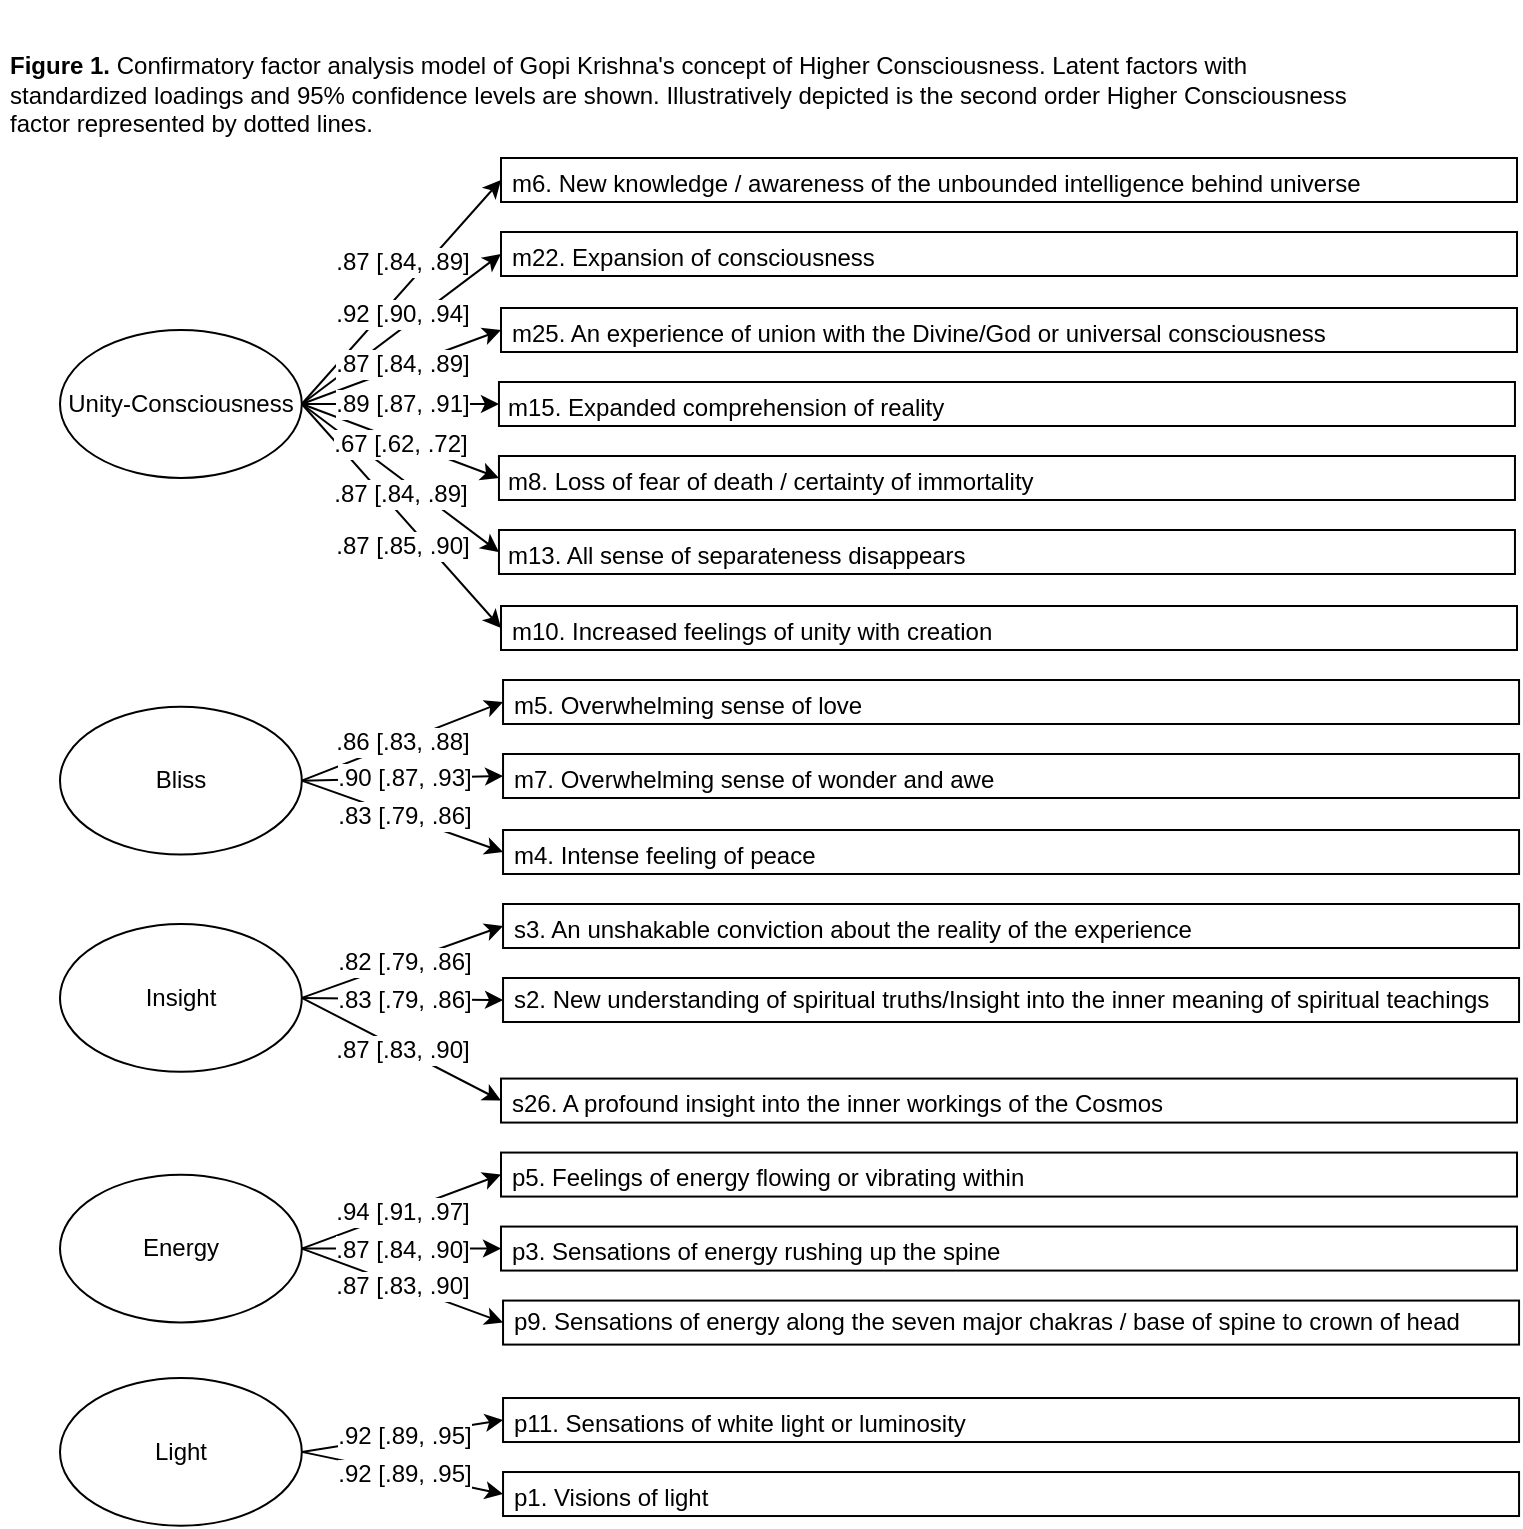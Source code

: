 <mxfile version="22.0.8" type="device">
  <diagram name="Page-1" id="IQFzwWVIoBJDt1kDczub">
    <mxGraphModel dx="1323" dy="732" grid="1" gridSize="10" guides="1" tooltips="1" connect="1" arrows="1" fold="1" page="1" pageScale="1" pageWidth="850" pageHeight="1100" math="0" shadow="0">
      <root>
        <mxCell id="0" />
        <mxCell id="1" parent="0" />
        <mxCell id="AyuZund40e7lfLbwNVDC-70" value="&lt;br&gt;&lt;p&gt;&lt;b&gt;Figure 1.&lt;/b&gt; Confirmatory factor analysis model of Gopi Krishna&#39;s concept of Higher Consciousness. Latent factors with standardized loadings and 95% confidence levels are shown. Illustratively depicted is the second order Higher Consciousness factor represented by dotted lines.&lt;br&gt;&lt;/p&gt;" style="text;html=1;strokeColor=none;fillColor=none;spacing=5;spacingTop=-20;whiteSpace=wrap;overflow=hidden;rounded=0;" parent="1" vertex="1">
          <mxGeometry x="10" y="61" width="696" height="63" as="geometry" />
        </mxCell>
        <mxCell id="AyuZund40e7lfLbwNVDC-1" value="Unity-Consciousness" style="ellipse;whiteSpace=wrap;html=1;fontSize=12;" parent="1" vertex="1">
          <mxGeometry x="40" y="216.048" width="120.898" height="73.905" as="geometry" />
        </mxCell>
        <mxCell id="AyuZund40e7lfLbwNVDC-3" value="&lt;div style=&quot;font-size: 12px;&quot;&gt;Bliss&lt;/div&gt;" style="ellipse;whiteSpace=wrap;html=1;fontSize=12;" parent="1" vertex="1">
          <mxGeometry x="40" y="404.376" width="120.898" height="73.905" as="geometry" />
        </mxCell>
        <mxCell id="AyuZund40e7lfLbwNVDC-12" value="&lt;div style=&quot;font-size: 12px;&quot;&gt;Energy&lt;/div&gt;" style="ellipse;whiteSpace=wrap;html=1;fontSize=12;" parent="1" vertex="1">
          <mxGeometry x="40" y="638.33" width="120.898" height="73.905" as="geometry" />
        </mxCell>
        <mxCell id="AyuZund40e7lfLbwNVDC-15" value="&lt;div style=&quot;font-size: 12px;&quot;&gt;Light&lt;/div&gt;" style="ellipse;whiteSpace=wrap;html=1;fontSize=12;" parent="1" vertex="1">
          <mxGeometry x="40" y="739.995" width="120.898" height="73.905" as="geometry" />
        </mxCell>
        <mxCell id="AyuZund40e7lfLbwNVDC-32" value="" style="endArrow=classic;html=1;rounded=0;entryX=0;entryY=0.5;entryDx=0;entryDy=0;exitX=1;exitY=0.5;exitDx=0;exitDy=0;fontSize=12;" parent="1" source="AyuZund40e7lfLbwNVDC-3" target="AyuZund40e7lfLbwNVDC-28" edge="1">
          <mxGeometry width="50" height="50" relative="1" as="geometry">
            <mxPoint x="144.121" y="375.946" as="sourcePoint" />
            <mxPoint x="269.633" y="339.599" as="targetPoint" />
          </mxGeometry>
        </mxCell>
        <mxCell id="AyuZund40e7lfLbwNVDC-60" value=".86 [.83, .88]" style="edgeLabel;html=1;align=center;verticalAlign=middle;resizable=0;points=[];fontSize=12;" parent="AyuZund40e7lfLbwNVDC-32" vertex="1" connectable="0">
          <mxGeometry relative="1" as="geometry">
            <mxPoint as="offset" />
          </mxGeometry>
        </mxCell>
        <mxCell id="AyuZund40e7lfLbwNVDC-33" value="" style="endArrow=classic;html=1;rounded=0;entryX=0;entryY=0.5;entryDx=0;entryDy=0;exitX=1;exitY=0.5;exitDx=0;exitDy=0;fontSize=12;" parent="1" source="AyuZund40e7lfLbwNVDC-3" target="AyuZund40e7lfLbwNVDC-29" edge="1">
          <mxGeometry width="50" height="50" relative="1" as="geometry">
            <mxPoint x="153.35" y="388.062" as="sourcePoint" />
            <mxPoint x="278.862" y="351.715" as="targetPoint" />
          </mxGeometry>
        </mxCell>
        <mxCell id="AyuZund40e7lfLbwNVDC-61" value=".90 [.87, .93]" style="edgeLabel;html=1;align=center;verticalAlign=middle;resizable=0;points=[];fontSize=12;" parent="AyuZund40e7lfLbwNVDC-33" vertex="1" connectable="0">
          <mxGeometry relative="1" as="geometry">
            <mxPoint as="offset" />
          </mxGeometry>
        </mxCell>
        <mxCell id="AyuZund40e7lfLbwNVDC-34" value="" style="endArrow=classic;html=1;rounded=0;entryX=0;entryY=0.5;entryDx=0;entryDy=0;exitX=1;exitY=0.5;exitDx=0;exitDy=0;fontSize=12;" parent="1" source="AyuZund40e7lfLbwNVDC-3" target="AyuZund40e7lfLbwNVDC-30" edge="1">
          <mxGeometry width="50" height="50" relative="1" as="geometry">
            <mxPoint x="144.121" y="484.986" as="sourcePoint" />
            <mxPoint x="269.633" y="448.639" as="targetPoint" />
          </mxGeometry>
        </mxCell>
        <mxCell id="AyuZund40e7lfLbwNVDC-62" value=".83 [.79, .86]" style="edgeLabel;html=1;align=center;verticalAlign=middle;resizable=0;points=[];fontSize=12;" parent="AyuZund40e7lfLbwNVDC-34" vertex="1" connectable="0">
          <mxGeometry relative="1" as="geometry">
            <mxPoint as="offset" />
          </mxGeometry>
        </mxCell>
        <mxCell id="AyuZund40e7lfLbwNVDC-35" value="Insight" style="ellipse;whiteSpace=wrap;html=1;fontSize=12;" parent="1" vertex="1">
          <mxGeometry x="40" y="512.996" width="120.898" height="73.905" as="geometry" />
        </mxCell>
        <mxCell id="AyuZund40e7lfLbwNVDC-39" value="" style="endArrow=classic;html=1;rounded=0;entryX=0;entryY=0.5;entryDx=0;entryDy=0;exitX=1;exitY=0.5;exitDx=0;exitDy=0;fontSize=12;" parent="1" source="AyuZund40e7lfLbwNVDC-35" target="AyuZund40e7lfLbwNVDC-36" edge="1">
          <mxGeometry width="50" height="50" relative="1" as="geometry">
            <mxPoint x="144.121" y="484.986" as="sourcePoint" />
            <mxPoint x="270.556" y="448.639" as="targetPoint" />
          </mxGeometry>
        </mxCell>
        <mxCell id="AyuZund40e7lfLbwNVDC-63" value=".82 [.79, .86]" style="edgeLabel;html=1;align=center;verticalAlign=middle;resizable=0;points=[];fontSize=12;" parent="AyuZund40e7lfLbwNVDC-39" vertex="1" connectable="0">
          <mxGeometry relative="1" as="geometry">
            <mxPoint as="offset" />
          </mxGeometry>
        </mxCell>
        <mxCell id="AyuZund40e7lfLbwNVDC-40" value="" style="endArrow=classic;html=1;rounded=0;entryX=0;entryY=0.5;entryDx=0;entryDy=0;exitX=1;exitY=0.5;exitDx=0;exitDy=0;fontSize=12;" parent="1" source="AyuZund40e7lfLbwNVDC-35" target="AyuZund40e7lfLbwNVDC-37" edge="1">
          <mxGeometry width="50" height="50" relative="1" as="geometry">
            <mxPoint x="153.35" y="497.102" as="sourcePoint" />
            <mxPoint x="279.785" y="460.755" as="targetPoint" />
          </mxGeometry>
        </mxCell>
        <mxCell id="AyuZund40e7lfLbwNVDC-64" value=".83 [.79, .86]" style="edgeLabel;html=1;align=center;verticalAlign=middle;resizable=0;points=[];fontSize=12;" parent="AyuZund40e7lfLbwNVDC-40" vertex="1" connectable="0">
          <mxGeometry relative="1" as="geometry">
            <mxPoint as="offset" />
          </mxGeometry>
        </mxCell>
        <mxCell id="AyuZund40e7lfLbwNVDC-44" value="" style="endArrow=classic;html=1;rounded=0;entryX=0;entryY=0.5;entryDx=0;entryDy=0;exitX=1;exitY=0.5;exitDx=0;exitDy=0;fontSize=12;" parent="1" source="AyuZund40e7lfLbwNVDC-12" target="AyuZund40e7lfLbwNVDC-41" edge="1">
          <mxGeometry width="50" height="50" relative="1" as="geometry">
            <mxPoint x="144.121" y="600.276" as="sourcePoint" />
            <mxPoint x="270.556" y="617.238" as="targetPoint" />
          </mxGeometry>
        </mxCell>
        <mxCell id="AyuZund40e7lfLbwNVDC-65" value=".94 [.91, .97]" style="edgeLabel;html=1;align=center;verticalAlign=middle;resizable=0;points=[];fontSize=12;" parent="AyuZund40e7lfLbwNVDC-44" vertex="1" connectable="0">
          <mxGeometry relative="1" as="geometry">
            <mxPoint as="offset" />
          </mxGeometry>
        </mxCell>
        <mxCell id="AyuZund40e7lfLbwNVDC-45" value="" style="endArrow=classic;html=1;rounded=0;entryX=0;entryY=0.5;entryDx=0;entryDy=0;exitX=1;exitY=0.5;exitDx=0;exitDy=0;fontSize=12;" parent="1" source="AyuZund40e7lfLbwNVDC-12" target="AyuZund40e7lfLbwNVDC-42" edge="1">
          <mxGeometry width="50" height="50" relative="1" as="geometry">
            <mxPoint x="153.35" y="612.391" as="sourcePoint" />
            <mxPoint x="279.785" y="629.353" as="targetPoint" />
          </mxGeometry>
        </mxCell>
        <mxCell id="AyuZund40e7lfLbwNVDC-66" value=".87 [.84, .90]" style="edgeLabel;html=1;align=center;verticalAlign=middle;resizable=0;points=[];fontSize=12;" parent="AyuZund40e7lfLbwNVDC-45" vertex="1" connectable="0">
          <mxGeometry relative="1" as="geometry">
            <mxPoint as="offset" />
          </mxGeometry>
        </mxCell>
        <mxCell id="AyuZund40e7lfLbwNVDC-46" value="" style="endArrow=classic;html=1;rounded=0;entryX=0;entryY=0.5;entryDx=0;entryDy=0;exitX=1;exitY=0.5;exitDx=0;exitDy=0;fontSize=12;" parent="1" source="AyuZund40e7lfLbwNVDC-12" target="AyuZund40e7lfLbwNVDC-43" edge="1">
          <mxGeometry width="50" height="50" relative="1" as="geometry">
            <mxPoint x="162.579" y="624.507" as="sourcePoint" />
            <mxPoint x="289.014" y="641.469" as="targetPoint" />
          </mxGeometry>
        </mxCell>
        <mxCell id="AyuZund40e7lfLbwNVDC-67" value=".87 [.83, .90]" style="edgeLabel;html=1;align=center;verticalAlign=middle;resizable=0;points=[];fontSize=12;" parent="AyuZund40e7lfLbwNVDC-46" vertex="1" connectable="0">
          <mxGeometry relative="1" as="geometry">
            <mxPoint as="offset" />
          </mxGeometry>
        </mxCell>
        <mxCell id="AyuZund40e7lfLbwNVDC-49" value="" style="endArrow=classic;html=1;rounded=0;entryX=0;entryY=0.5;entryDx=0;entryDy=0;exitX=1;exitY=0.5;exitDx=0;exitDy=0;fontSize=12;" parent="1" source="AyuZund40e7lfLbwNVDC-15" target="AyuZund40e7lfLbwNVDC-47" edge="1">
          <mxGeometry width="50" height="50" relative="1" as="geometry">
            <mxPoint x="144.121" y="688.719" as="sourcePoint" />
            <mxPoint x="269.633" y="723.855" as="targetPoint" />
          </mxGeometry>
        </mxCell>
        <mxCell id="AyuZund40e7lfLbwNVDC-68" value=".92 [.89, .95]" style="edgeLabel;html=1;align=center;verticalAlign=middle;resizable=0;points=[];fontSize=12;" parent="AyuZund40e7lfLbwNVDC-49" vertex="1" connectable="0">
          <mxGeometry relative="1" as="geometry">
            <mxPoint as="offset" />
          </mxGeometry>
        </mxCell>
        <mxCell id="AyuZund40e7lfLbwNVDC-50" value="" style="endArrow=classic;html=1;rounded=0;entryX=0;entryY=0.5;entryDx=0;entryDy=0;exitX=1;exitY=0.5;exitDx=0;exitDy=0;fontSize=12;" parent="1" source="AyuZund40e7lfLbwNVDC-15" target="AyuZund40e7lfLbwNVDC-48" edge="1">
          <mxGeometry width="50" height="50" relative="1" as="geometry">
            <mxPoint x="153.35" y="700.835" as="sourcePoint" />
            <mxPoint x="278.862" y="735.97" as="targetPoint" />
          </mxGeometry>
        </mxCell>
        <mxCell id="AyuZund40e7lfLbwNVDC-69" value=".92 [.89, .95]" style="edgeLabel;html=1;align=center;verticalAlign=middle;resizable=0;points=[];fontSize=12;" parent="AyuZund40e7lfLbwNVDC-50" vertex="1" connectable="0">
          <mxGeometry relative="1" as="geometry">
            <mxPoint as="offset" />
          </mxGeometry>
        </mxCell>
        <mxCell id="AyuZund40e7lfLbwNVDC-7" value="" style="endArrow=classic;html=1;rounded=0;exitX=1;exitY=0.5;exitDx=0;exitDy=0;entryX=0;entryY=0.5;entryDx=0;entryDy=0;fontSize=12;" parent="1" source="AyuZund40e7lfLbwNVDC-1" target="AyuZund40e7lfLbwNVDC-4" edge="1">
          <mxGeometry width="50" height="50" relative="1" as="geometry">
            <mxPoint x="252.099" y="423.197" as="sourcePoint" />
            <mxPoint x="298.243" y="362.619" as="targetPoint" />
          </mxGeometry>
        </mxCell>
        <mxCell id="AyuZund40e7lfLbwNVDC-52" value=".87 [.84, .89]" style="edgeLabel;html=1;align=center;verticalAlign=middle;resizable=0;points=[];spacingBottom=30;fontSize=12;" parent="AyuZund40e7lfLbwNVDC-7" vertex="1" connectable="0">
          <mxGeometry relative="1" as="geometry">
            <mxPoint as="offset" />
          </mxGeometry>
        </mxCell>
        <mxCell id="AyuZund40e7lfLbwNVDC-27" value="" style="endArrow=classic;html=1;rounded=0;entryX=0;entryY=0.5;entryDx=0;entryDy=0;exitX=1;exitY=0.5;exitDx=0;exitDy=0;fontSize=12;" parent="1" source="AyuZund40e7lfLbwNVDC-1" target="AyuZund40e7lfLbwNVDC-22" edge="1">
          <mxGeometry width="50" height="50" relative="1" as="geometry">
            <mxPoint x="144.121" y="362.619" as="sourcePoint" />
            <mxPoint x="288.091" y="327.484" as="targetPoint" />
          </mxGeometry>
        </mxCell>
        <mxCell id="AyuZund40e7lfLbwNVDC-59" value=".87 [.85, .90]" style="edgeLabel;html=1;align=center;verticalAlign=middle;resizable=0;points=[];labelBorderColor=none;spacingTop=30;fontSize=12;" parent="AyuZund40e7lfLbwNVDC-27" vertex="1" connectable="0">
          <mxGeometry relative="1" as="geometry">
            <mxPoint as="offset" />
          </mxGeometry>
        </mxCell>
        <mxCell id="AyuZund40e7lfLbwNVDC-26" value="" style="endArrow=classic;html=1;rounded=0;entryX=0;entryY=0.5;entryDx=0;entryDy=0;exitX=1;exitY=0.5;exitDx=0;exitDy=0;fontSize=12;" parent="1" source="AyuZund40e7lfLbwNVDC-1" target="AyuZund40e7lfLbwNVDC-21" edge="1">
          <mxGeometry width="50" height="50" relative="1" as="geometry">
            <mxPoint x="144.121" y="362.013" as="sourcePoint" />
            <mxPoint x="278.862" y="315.368" as="targetPoint" />
          </mxGeometry>
        </mxCell>
        <mxCell id="AyuZund40e7lfLbwNVDC-58" value=".87 [.84, .89]" style="edgeLabel;html=1;align=center;verticalAlign=middle;resizable=0;points=[];spacingTop=16;fontSize=12;" parent="AyuZund40e7lfLbwNVDC-26" vertex="1" connectable="0">
          <mxGeometry relative="1" as="geometry">
            <mxPoint as="offset" />
          </mxGeometry>
        </mxCell>
        <mxCell id="AyuZund40e7lfLbwNVDC-8" value="" style="endArrow=classic;html=1;rounded=0;exitX=1;exitY=0.5;exitDx=0;exitDy=0;entryX=0;entryY=0.5;entryDx=0;entryDy=0;fontSize=12;" parent="1" source="AyuZund40e7lfLbwNVDC-1" target="AyuZund40e7lfLbwNVDC-5" edge="1">
          <mxGeometry width="50" height="50" relative="1" as="geometry">
            <mxPoint x="252.099" y="423.197" as="sourcePoint" />
            <mxPoint x="298.243" y="362.619" as="targetPoint" />
          </mxGeometry>
        </mxCell>
        <mxCell id="AyuZund40e7lfLbwNVDC-53" value=".92 [.90, .94]" style="edgeLabel;html=1;align=center;verticalAlign=middle;resizable=0;points=[];spacingBottom=16;fontSize=12;" parent="AyuZund40e7lfLbwNVDC-8" vertex="1" connectable="0">
          <mxGeometry relative="1" as="geometry">
            <mxPoint as="offset" />
          </mxGeometry>
        </mxCell>
        <mxCell id="AyuZund40e7lfLbwNVDC-9" value="" style="endArrow=classic;html=1;rounded=0;exitX=1;exitY=0.5;exitDx=0;exitDy=0;entryX=0;entryY=0.5;entryDx=0;entryDy=0;fontSize=12;" parent="1" source="AyuZund40e7lfLbwNVDC-1" target="AyuZund40e7lfLbwNVDC-6" edge="1">
          <mxGeometry width="50" height="50" relative="1" as="geometry">
            <mxPoint x="159.81" y="386.85" as="sourcePoint" />
            <mxPoint x="205.954" y="326.272" as="targetPoint" />
          </mxGeometry>
        </mxCell>
        <mxCell id="AyuZund40e7lfLbwNVDC-54" value=".87 [.84, .89]" style="edgeLabel;html=1;align=center;verticalAlign=middle;resizable=0;points=[];spacingBottom=3;fontSize=12;" parent="AyuZund40e7lfLbwNVDC-9" vertex="1" connectable="0">
          <mxGeometry relative="1" as="geometry">
            <mxPoint as="offset" />
          </mxGeometry>
        </mxCell>
        <mxCell id="AyuZund40e7lfLbwNVDC-25" value="" style="endArrow=classic;html=1;rounded=0;entryX=0;entryY=0.5;entryDx=0;entryDy=0;exitX=1;exitY=0.5;exitDx=0;exitDy=0;fontSize=12;" parent="1" source="AyuZund40e7lfLbwNVDC-1" target="AyuZund40e7lfLbwNVDC-20" edge="1">
          <mxGeometry width="50" height="50" relative="1" as="geometry">
            <mxPoint x="144.121" y="362.013" as="sourcePoint" />
            <mxPoint x="269.633" y="303.253" as="targetPoint" />
          </mxGeometry>
        </mxCell>
        <mxCell id="AyuZund40e7lfLbwNVDC-57" value=".67 [.62, .72]" style="edgeLabel;html=1;align=center;verticalAlign=middle;resizable=0;points=[];spacingTop=3;fontSize=12;" parent="AyuZund40e7lfLbwNVDC-25" vertex="1" connectable="0">
          <mxGeometry relative="1" as="geometry">
            <mxPoint as="offset" />
          </mxGeometry>
        </mxCell>
        <mxCell id="AyuZund40e7lfLbwNVDC-19" value="" style="endArrow=classic;html=1;rounded=0;entryX=0;entryY=0.5;entryDx=0;entryDy=0;exitX=1;exitY=0.5;exitDx=0;exitDy=0;fontSize=12;" parent="1" source="AyuZund40e7lfLbwNVDC-1" target="AyuZund40e7lfLbwNVDC-17" edge="1">
          <mxGeometry width="50" height="50" relative="1" as="geometry">
            <mxPoint x="132.124" y="253.579" as="sourcePoint" />
            <mxPoint x="278.862" y="242.675" as="targetPoint" />
          </mxGeometry>
        </mxCell>
        <mxCell id="AyuZund40e7lfLbwNVDC-56" value=".89 [.87, .91]" style="edgeLabel;html=1;align=center;verticalAlign=middle;resizable=0;points=[];spacingTop=0;fontSize=12;" parent="AyuZund40e7lfLbwNVDC-19" vertex="1" connectable="0">
          <mxGeometry relative="1" as="geometry">
            <mxPoint as="offset" />
          </mxGeometry>
        </mxCell>
        <mxCell id="ogwkNkthknCJ-jp4AeTu-4" value="" style="endArrow=classic;html=1;rounded=0;entryX=0;entryY=0.5;entryDx=0;entryDy=0;exitX=1;exitY=0.5;exitDx=0;exitDy=0;fontSize=12;" parent="1" source="AyuZund40e7lfLbwNVDC-35" target="ogwkNkthknCJ-jp4AeTu-2" edge="1">
          <mxGeometry width="50" height="50" relative="1" as="geometry">
            <mxPoint x="171" y="571" as="sourcePoint" />
            <mxPoint x="271" y="591" as="targetPoint" />
          </mxGeometry>
        </mxCell>
        <mxCell id="ogwkNkthknCJ-jp4AeTu-5" value=".87 [.83, .90]" style="edgeLabel;html=1;align=center;verticalAlign=middle;resizable=0;points=[];fontSize=12;" parent="ogwkNkthknCJ-jp4AeTu-4" vertex="1" connectable="0">
          <mxGeometry relative="1" as="geometry">
            <mxPoint as="offset" />
          </mxGeometry>
        </mxCell>
        <mxCell id="AyuZund40e7lfLbwNVDC-4" value="m6. New knowledge / awareness of the unbounded intelligence behind universe" style="rounded=0;whiteSpace=wrap;html=1;align=left;spacingLeft=3;fontSize=12;spacingTop=4;" parent="1" vertex="1">
          <mxGeometry x="260.5" y="130" width="508" height="22" as="geometry" />
        </mxCell>
        <mxCell id="AyuZund40e7lfLbwNVDC-5" value="&lt;div style=&quot;font-size: 12px;&quot;&gt;m22. Expansion of consciousness&lt;/div&gt;" style="rounded=0;whiteSpace=wrap;html=1;align=left;spacingLeft=3;fontSize=12;spacingTop=4;" parent="1" vertex="1">
          <mxGeometry x="260.5" y="167.0" width="508" height="22" as="geometry" />
        </mxCell>
        <mxCell id="AyuZund40e7lfLbwNVDC-6" value="m25. An experience of union with the Divine/God or universal consciousness" style="rounded=0;whiteSpace=wrap;html=1;align=left;spacingLeft=3;fontSize=12;spacingTop=4;" parent="1" vertex="1">
          <mxGeometry x="260.5" y="205.001" width="508" height="22" as="geometry" />
        </mxCell>
        <mxCell id="AyuZund40e7lfLbwNVDC-17" value="m15. Expanded comprehension of reality" style="rounded=0;whiteSpace=wrap;html=1;align=left;spacingLeft=3;fontSize=12;spacingTop=4;" parent="1" vertex="1">
          <mxGeometry x="259.48" y="242.001" width="508" height="22" as="geometry" />
        </mxCell>
        <mxCell id="AyuZund40e7lfLbwNVDC-20" value="m8. Loss of fear of death / certainty of immortality" style="rounded=0;whiteSpace=wrap;html=1;align=left;spacingLeft=3;fontSize=12;spacingTop=4;" parent="1" vertex="1">
          <mxGeometry x="259.48" y="279.002" width="508" height="22" as="geometry" />
        </mxCell>
        <mxCell id="AyuZund40e7lfLbwNVDC-21" value="m13. All sense of separateness disappears" style="rounded=0;whiteSpace=wrap;html=1;align=left;spacingLeft=3;fontSize=12;spacingTop=4;" parent="1" vertex="1">
          <mxGeometry x="259.48" y="316.002" width="508" height="22" as="geometry" />
        </mxCell>
        <mxCell id="AyuZund40e7lfLbwNVDC-22" value="m10. Increased feelings of unity with creation" style="rounded=0;whiteSpace=wrap;html=1;align=left;spacingLeft=3;fontSize=12;spacingTop=4;" parent="1" vertex="1">
          <mxGeometry x="260.503" y="354.003" width="508" height="22" as="geometry" />
        </mxCell>
        <mxCell id="AyuZund40e7lfLbwNVDC-28" value="m5. Overwhelming sense of love" style="rounded=0;whiteSpace=wrap;html=1;align=left;spacingLeft=3;fontSize=12;spacingTop=4;" parent="1" vertex="1">
          <mxGeometry x="261.523" y="391.003" width="508" height="22" as="geometry" />
        </mxCell>
        <mxCell id="AyuZund40e7lfLbwNVDC-29" value="m7. Overwhelming sense of wonder and awe" style="rounded=0;whiteSpace=wrap;html=1;align=left;spacingLeft=3;fontSize=12;spacingTop=4;" parent="1" vertex="1">
          <mxGeometry x="261.523" y="428.004" width="508" height="22" as="geometry" />
        </mxCell>
        <mxCell id="AyuZund40e7lfLbwNVDC-30" value="m4. Intense feeling of peace" style="rounded=0;whiteSpace=wrap;html=1;align=left;spacingLeft=3;fontSize=12;spacingTop=4;" parent="1" vertex="1">
          <mxGeometry x="261.523" y="466.004" width="508" height="22" as="geometry" />
        </mxCell>
        <mxCell id="AyuZund40e7lfLbwNVDC-36" value="s3. An unshakable conviction about the reality of the experience" style="rounded=0;whiteSpace=wrap;html=1;align=left;spacingLeft=3;fontSize=12;spacingTop=4;" parent="1" vertex="1">
          <mxGeometry x="261.523" y="503.005" width="508" height="22" as="geometry" />
        </mxCell>
        <mxCell id="AyuZund40e7lfLbwNVDC-37" value="&lt;div&gt;s2. New understanding of spiritual truths/Insight into the inner meaning of spiritual teachings&lt;/div&gt;" style="rounded=0;whiteSpace=wrap;html=1;align=left;spacingLeft=3;fontSize=12;" parent="1" vertex="1">
          <mxGeometry x="261.526" y="540.005" width="508" height="22" as="geometry" />
        </mxCell>
        <mxCell id="AyuZund40e7lfLbwNVDC-41" value="p5. Feelings of energy flowing or vibrating within" style="rounded=0;whiteSpace=wrap;html=1;align=left;spacingLeft=3;fontSize=12;spacingTop=4;" parent="1" vertex="1">
          <mxGeometry x="260.5" y="627.287" width="508" height="22" as="geometry" />
        </mxCell>
        <mxCell id="AyuZund40e7lfLbwNVDC-42" value="p3. Sensations of energy rushing up the spine" style="rounded=0;whiteSpace=wrap;html=1;align=left;spacingLeft=3;fontSize=12;spacingTop=4;" parent="1" vertex="1">
          <mxGeometry x="260.5" y="664.287" width="508" height="22" as="geometry" />
        </mxCell>
        <mxCell id="AyuZund40e7lfLbwNVDC-43" value="&lt;div&gt;p9. Sensations of energy along the seven major chakras / base of spine to crown of head&lt;/div&gt;" style="rounded=0;whiteSpace=wrap;html=1;align=left;spacingLeft=3;fontSize=12;" parent="1" vertex="1">
          <mxGeometry x="261.526" y="701.288" width="508" height="22" as="geometry" />
        </mxCell>
        <mxCell id="AyuZund40e7lfLbwNVDC-47" value="p11. Sensations of white light or luminosity" style="rounded=0;whiteSpace=wrap;html=1;align=left;spacingLeft=3;fontSize=12;spacingTop=4;" parent="1" vertex="1">
          <mxGeometry x="261.523" y="750.008" width="508" height="22" as="geometry" />
        </mxCell>
        <mxCell id="AyuZund40e7lfLbwNVDC-48" value="p1. Visions of light" style="rounded=0;whiteSpace=wrap;html=1;align=left;spacingLeft=3;fontSize=12;spacingTop=4;" parent="1" vertex="1">
          <mxGeometry x="261.523" y="787.01" width="508" height="22" as="geometry" />
        </mxCell>
        <mxCell id="ogwkNkthknCJ-jp4AeTu-2" value="s26. A profound insight into the inner workings of the Cosmos" style="rounded=0;whiteSpace=wrap;html=1;align=left;spacingLeft=3;fontSize=12;spacingTop=4;" parent="1" vertex="1">
          <mxGeometry x="260.5" y="590.286" width="508" height="22" as="geometry" />
        </mxCell>
      </root>
    </mxGraphModel>
  </diagram>
</mxfile>
